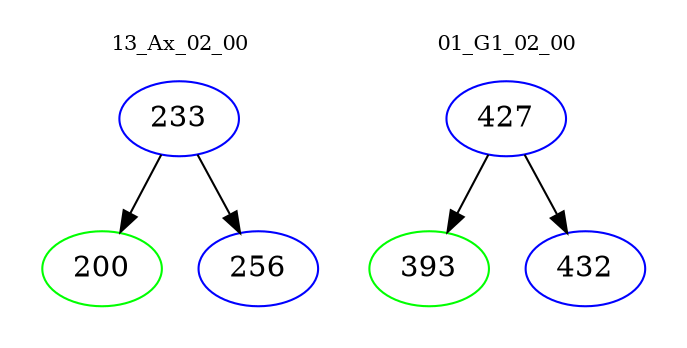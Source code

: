 digraph{
subgraph cluster_0 {
color = white
label = "13_Ax_02_00";
fontsize=10;
T0_233 [label="233", color="blue"]
T0_233 -> T0_200 [color="black"]
T0_200 [label="200", color="green"]
T0_233 -> T0_256 [color="black"]
T0_256 [label="256", color="blue"]
}
subgraph cluster_1 {
color = white
label = "01_G1_02_00";
fontsize=10;
T1_427 [label="427", color="blue"]
T1_427 -> T1_393 [color="black"]
T1_393 [label="393", color="green"]
T1_427 -> T1_432 [color="black"]
T1_432 [label="432", color="blue"]
}
}
